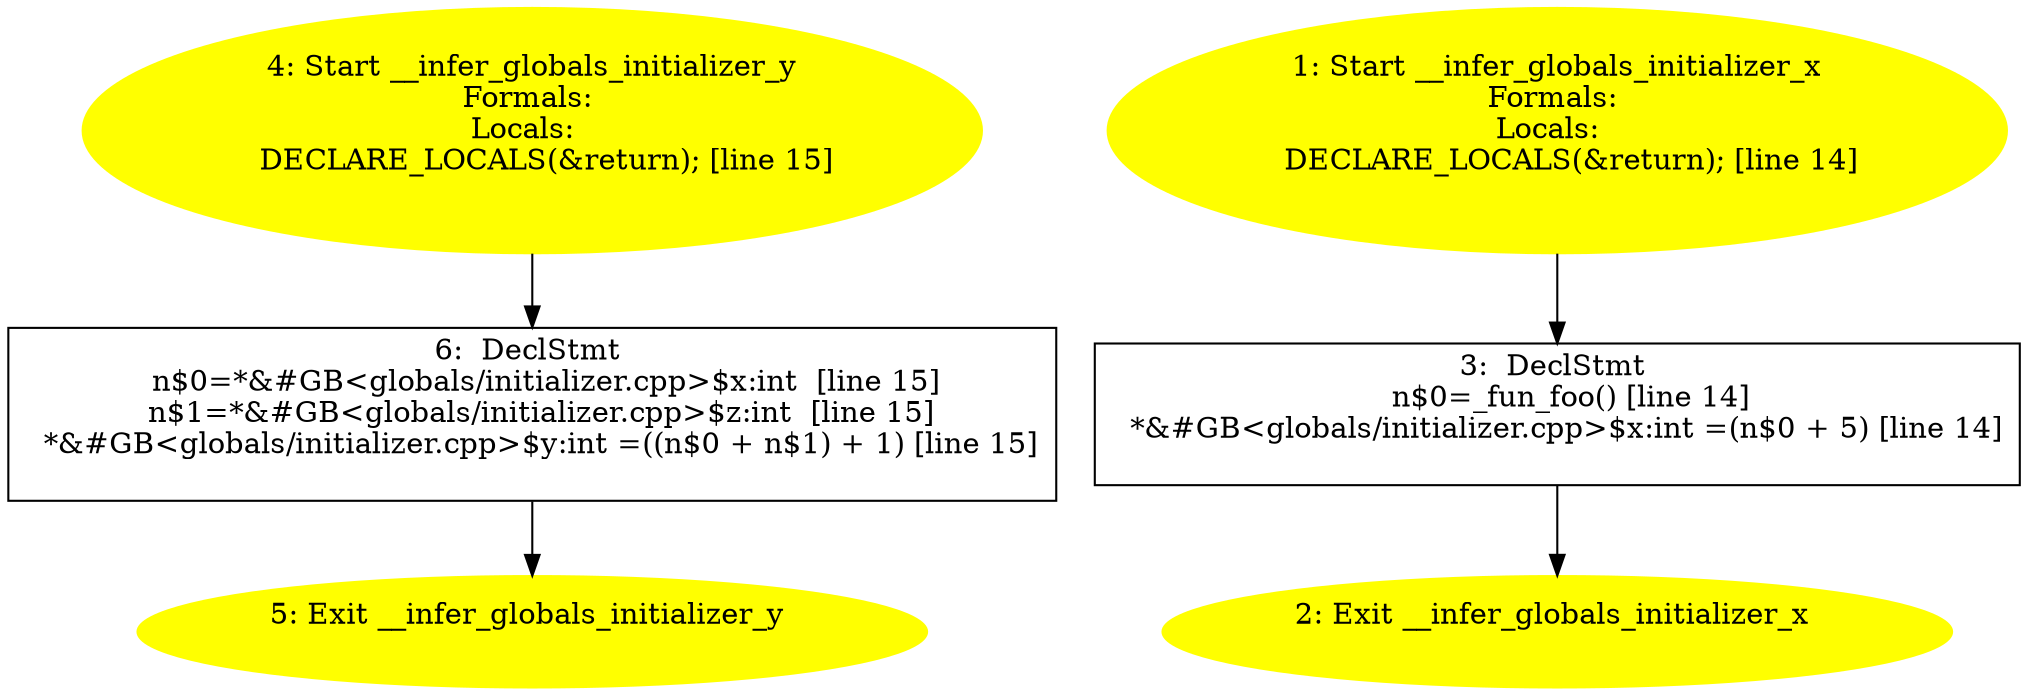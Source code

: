 /* @generated */
digraph iCFG {
6 [label="6:  DeclStmt \n   n$0=*&#GB<globals/initializer.cpp>$x:int  [line 15]\n  n$1=*&#GB<globals/initializer.cpp>$z:int  [line 15]\n  *&#GB<globals/initializer.cpp>$y:int =((n$0 + n$1) + 1) [line 15]\n " shape="box"]
	

	 6 -> 5 ;
5 [label="5: Exit __infer_globals_initializer_y \n  " color=yellow style=filled]
	

4 [label="4: Start __infer_globals_initializer_y\nFormals: \nLocals:  \n   DECLARE_LOCALS(&return); [line 15]\n " color=yellow style=filled]
	

	 4 -> 6 ;
3 [label="3:  DeclStmt \n   n$0=_fun_foo() [line 14]\n  *&#GB<globals/initializer.cpp>$x:int =(n$0 + 5) [line 14]\n " shape="box"]
	

	 3 -> 2 ;
2 [label="2: Exit __infer_globals_initializer_x \n  " color=yellow style=filled]
	

1 [label="1: Start __infer_globals_initializer_x\nFormals: \nLocals:  \n   DECLARE_LOCALS(&return); [line 14]\n " color=yellow style=filled]
	

	 1 -> 3 ;
}
